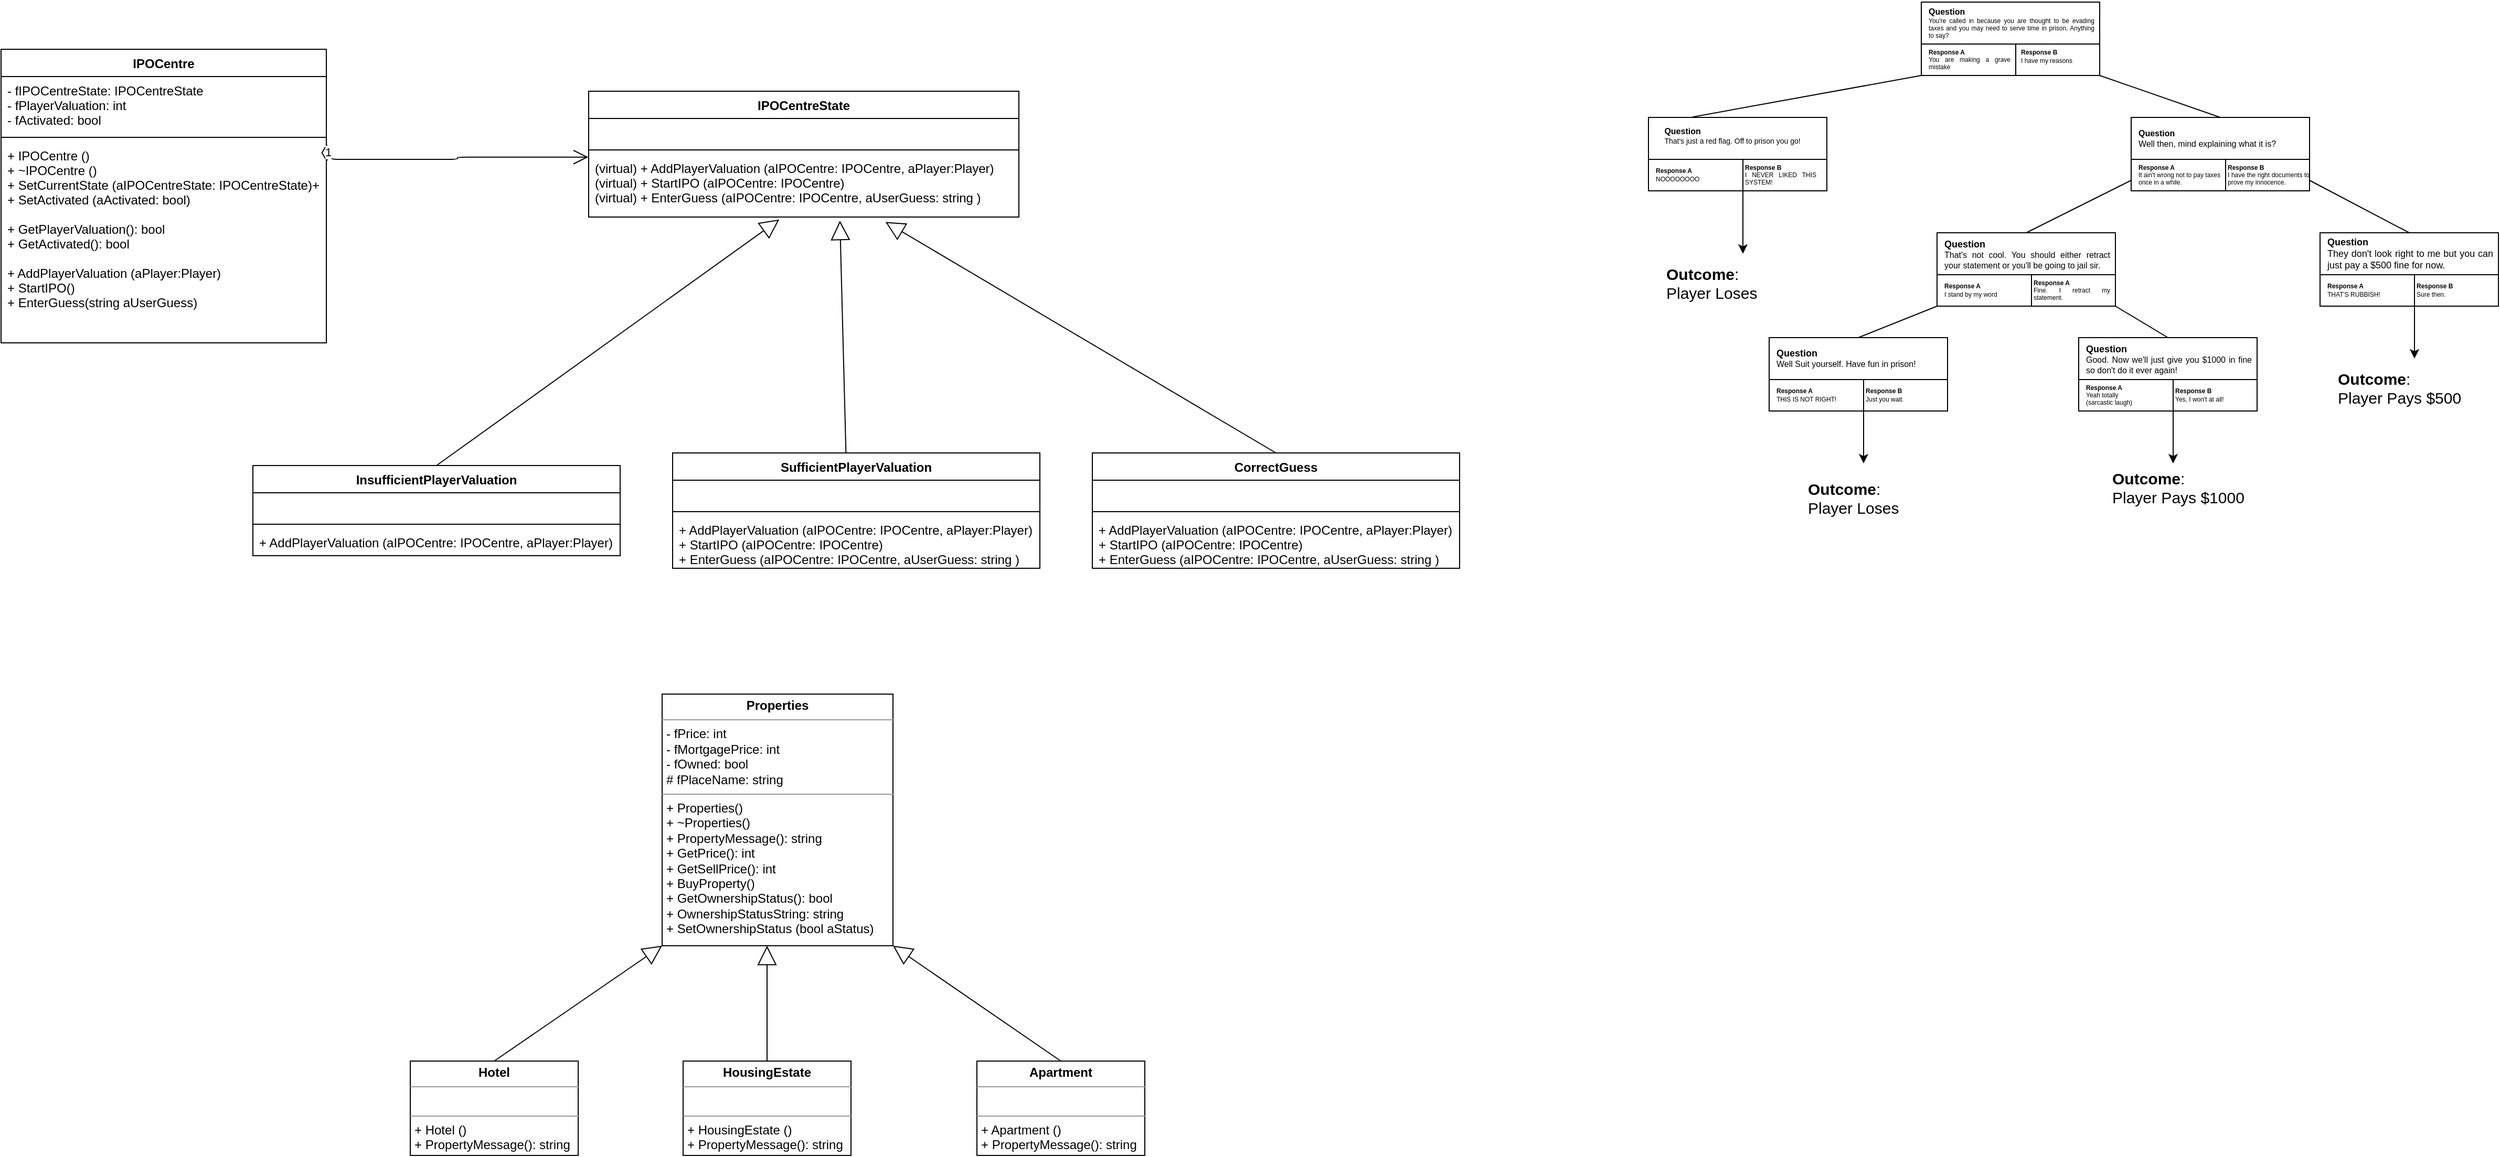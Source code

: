 <mxfile version="13.3.5" type="github">
  <diagram id="8sO8KpJlMacKgNLfJusq" name="Page-1">
    <mxGraphModel dx="3655" dy="1010" grid="1" gridSize="10" guides="1" tooltips="1" connect="1" arrows="1" fold="1" page="1" pageScale="1" pageWidth="850" pageHeight="1100" math="0" shadow="0">
      <root>
        <mxCell id="0" />
        <mxCell id="1" parent="0" />
        <mxCell id="CQ1ONMJkXJyfWKpcm5dU-62" value="" style="rounded=0;whiteSpace=wrap;html=1;" parent="1" vertex="1">
          <mxGeometry x="-20" y="150" width="170" height="70" as="geometry" />
        </mxCell>
        <mxCell id="CQ1ONMJkXJyfWKpcm5dU-50" value="" style="rounded=0;whiteSpace=wrap;html=1;" parent="1" vertex="1">
          <mxGeometry x="390" y="360" width="170" height="70" as="geometry" />
        </mxCell>
        <mxCell id="CQ1ONMJkXJyfWKpcm5dU-49" value="" style="rounded=0;whiteSpace=wrap;html=1;" parent="1" vertex="1">
          <mxGeometry x="95" y="360" width="170" height="70" as="geometry" />
        </mxCell>
        <mxCell id="CQ1ONMJkXJyfWKpcm5dU-48" value="" style="rounded=0;whiteSpace=wrap;html=1;" parent="1" vertex="1">
          <mxGeometry x="620" y="260" width="170" height="70" as="geometry" />
        </mxCell>
        <mxCell id="CQ1ONMJkXJyfWKpcm5dU-47" value="" style="rounded=0;whiteSpace=wrap;html=1;" parent="1" vertex="1">
          <mxGeometry x="255" y="260" width="170" height="70" as="geometry" />
        </mxCell>
        <mxCell id="CQ1ONMJkXJyfWKpcm5dU-46" value="" style="rounded=0;whiteSpace=wrap;html=1;" parent="1" vertex="1">
          <mxGeometry x="440" y="150" width="170" height="70" as="geometry" />
        </mxCell>
        <mxCell id="CQ1ONMJkXJyfWKpcm5dU-1" value="" style="rounded=0;whiteSpace=wrap;html=1;" parent="1" vertex="1">
          <mxGeometry x="240" y="40" width="170" height="70" as="geometry" />
        </mxCell>
        <mxCell id="CQ1ONMJkXJyfWKpcm5dU-6" value="" style="endArrow=none;html=1;entryX=0;entryY=1;entryDx=0;entryDy=0;exitX=0.213;exitY=-0.007;exitDx=0;exitDy=0;exitPerimeter=0;" parent="1" target="CQ1ONMJkXJyfWKpcm5dU-1" edge="1">
          <mxGeometry width="50" height="50" relative="1" as="geometry">
            <mxPoint x="21.95" y="149.58" as="sourcePoint" />
            <mxPoint x="190" y="100" as="targetPoint" />
          </mxGeometry>
        </mxCell>
        <mxCell id="CQ1ONMJkXJyfWKpcm5dU-7" value="" style="endArrow=none;html=1;exitX=1;exitY=1;exitDx=0;exitDy=0;entryX=0.5;entryY=0;entryDx=0;entryDy=0;" parent="1" source="CQ1ONMJkXJyfWKpcm5dU-1" edge="1">
          <mxGeometry width="50" height="50" relative="1" as="geometry">
            <mxPoint x="540" y="140" as="sourcePoint" />
            <mxPoint x="525.0" y="150" as="targetPoint" />
          </mxGeometry>
        </mxCell>
        <mxCell id="CQ1ONMJkXJyfWKpcm5dU-8" value="" style="endArrow=none;html=1;entryX=0;entryY=1;entryDx=0;entryDy=0;exitX=0.5;exitY=0;exitDx=0;exitDy=0;" parent="1" edge="1">
          <mxGeometry width="50" height="50" relative="1" as="geometry">
            <mxPoint x="340" y="260" as="sourcePoint" />
            <mxPoint x="440.0" y="210" as="targetPoint" />
          </mxGeometry>
        </mxCell>
        <mxCell id="CQ1ONMJkXJyfWKpcm5dU-9" value="" style="endArrow=none;html=1;entryX=1;entryY=1;entryDx=0;entryDy=0;exitX=0.5;exitY=0;exitDx=0;exitDy=0;" parent="1" edge="1">
          <mxGeometry width="50" height="50" relative="1" as="geometry">
            <mxPoint x="705" y="260" as="sourcePoint" />
            <mxPoint x="610.0" y="210" as="targetPoint" />
          </mxGeometry>
        </mxCell>
        <mxCell id="CQ1ONMJkXJyfWKpcm5dU-10" value="" style="rounded=0;whiteSpace=wrap;html=1;" parent="1" vertex="1">
          <mxGeometry x="240" y="80" width="90" height="30" as="geometry" />
        </mxCell>
        <mxCell id="CQ1ONMJkXJyfWKpcm5dU-11" value="" style="rounded=0;whiteSpace=wrap;html=1;" parent="1" vertex="1">
          <mxGeometry x="330" y="80" width="80" height="30" as="geometry" />
        </mxCell>
        <mxCell id="CQ1ONMJkXJyfWKpcm5dU-12" value="" style="rounded=0;whiteSpace=wrap;html=1;" parent="1" vertex="1">
          <mxGeometry x="-20" y="190" width="90" height="30" as="geometry" />
        </mxCell>
        <mxCell id="CQ1ONMJkXJyfWKpcm5dU-13" value="" style="rounded=0;whiteSpace=wrap;html=1;" parent="1" vertex="1">
          <mxGeometry x="70" y="190" width="80" height="30" as="geometry" />
        </mxCell>
        <mxCell id="CQ1ONMJkXJyfWKpcm5dU-14" value="" style="rounded=0;whiteSpace=wrap;html=1;" parent="1" vertex="1">
          <mxGeometry x="440" y="190" width="90" height="30" as="geometry" />
        </mxCell>
        <mxCell id="CQ1ONMJkXJyfWKpcm5dU-15" value="" style="rounded=0;whiteSpace=wrap;html=1;" parent="1" vertex="1">
          <mxGeometry x="530" y="190" width="80" height="30" as="geometry" />
        </mxCell>
        <mxCell id="CQ1ONMJkXJyfWKpcm5dU-16" value="" style="rounded=0;whiteSpace=wrap;html=1;" parent="1" vertex="1">
          <mxGeometry x="255" y="300" width="90" height="30" as="geometry" />
        </mxCell>
        <mxCell id="CQ1ONMJkXJyfWKpcm5dU-17" value="" style="rounded=0;whiteSpace=wrap;html=1;" parent="1" vertex="1">
          <mxGeometry x="345" y="300" width="80" height="30" as="geometry" />
        </mxCell>
        <mxCell id="CQ1ONMJkXJyfWKpcm5dU-18" value="" style="rounded=0;whiteSpace=wrap;html=1;" parent="1" vertex="1">
          <mxGeometry x="620" y="300" width="90" height="30" as="geometry" />
        </mxCell>
        <mxCell id="CQ1ONMJkXJyfWKpcm5dU-19" value="" style="rounded=0;whiteSpace=wrap;html=1;" parent="1" vertex="1">
          <mxGeometry x="710" y="300" width="80" height="30" as="geometry" />
        </mxCell>
        <mxCell id="CQ1ONMJkXJyfWKpcm5dU-20" value="&lt;p style=&quot;line-height: 30% ; font-size: 6px&quot; align=&quot;justify&quot;&gt;&lt;/p&gt;&lt;div style=&quot;font-size: 6px&quot; align=&quot;justify&quot;&gt;&lt;b&gt;&lt;font style=&quot;font-size: 8px&quot;&gt;Question&lt;/font&gt;&lt;/b&gt;&lt;/div&gt;&lt;div style=&quot;font-size: 6px&quot; align=&quot;justify&quot;&gt;&lt;font style=&quot;font-size: 6px&quot;&gt;You&#39;re called in because you are thought to be evading taxes and you may need to serve time in prison. Anything to say?&lt;/font&gt;&lt;/div&gt;&lt;p style=&quot;font-size: 6px&quot; align=&quot;justify&quot;&gt;&lt;/p&gt;" style="text;html=1;strokeColor=none;fillColor=none;align=left;verticalAlign=middle;whiteSpace=wrap;rounded=0;" parent="1" vertex="1">
          <mxGeometry x="245" y="40" width="160" height="40" as="geometry" />
        </mxCell>
        <mxCell id="CQ1ONMJkXJyfWKpcm5dU-21" value="&lt;div style=&quot;font-size: 6px&quot; align=&quot;justify&quot;&gt;&lt;b&gt;&lt;font style=&quot;font-size: 8px&quot;&gt;Question&lt;/font&gt;&lt;/b&gt;&lt;/div&gt;&lt;div style=&quot;font-size: 6px&quot; align=&quot;justify&quot;&gt;&lt;font style=&quot;font-size: 7px&quot;&gt;That&#39;s just a red flag. Off to prison you go!&lt;/font&gt;&lt;/div&gt;&lt;p style=&quot;font-size: 6px&quot; align=&quot;justify&quot;&gt;&lt;br&gt;&lt;/p&gt;" style="text;html=1;strokeColor=none;fillColor=none;align=center;verticalAlign=middle;whiteSpace=wrap;rounded=0;" parent="1" vertex="1">
          <mxGeometry x="-10" y="167" width="140" height="20" as="geometry" />
        </mxCell>
        <mxCell id="CQ1ONMJkXJyfWKpcm5dU-23" value="&lt;p style=&quot;line-height: 30% ; font-size: 6px&quot; align=&quot;justify&quot;&gt;&lt;/p&gt;&lt;div style=&quot;font-size: 6px&quot; align=&quot;justify&quot;&gt;&lt;b&gt;&lt;font style=&quot;font-size: 8px&quot;&gt;Question&lt;/font&gt;&lt;/b&gt;&lt;/div&gt;&lt;div style=&quot;font-size: 6px&quot; align=&quot;justify&quot;&gt;&lt;font style=&quot;font-size: 8px&quot;&gt;Well then, mind explaining what it is?&lt;/font&gt;&lt;/div&gt;&lt;p style=&quot;font-size: 6px&quot; align=&quot;justify&quot;&gt;&lt;/p&gt;" style="text;html=1;strokeColor=none;fillColor=none;align=left;verticalAlign=middle;whiteSpace=wrap;rounded=0;" parent="1" vertex="1">
          <mxGeometry x="445" y="150" width="160" height="40" as="geometry" />
        </mxCell>
        <mxCell id="CQ1ONMJkXJyfWKpcm5dU-24" value="&lt;p style=&quot;line-height: 30% ; font-size: 6px&quot; align=&quot;justify&quot;&gt;&lt;/p&gt;&lt;div style=&quot;font-size: 6px&quot; align=&quot;justify&quot;&gt;&lt;font size=&quot;1&quot;&gt;&lt;b&gt;&lt;font style=&quot;font-size: 9px&quot;&gt;Question&lt;/font&gt;&lt;/b&gt;&lt;/font&gt;&lt;/div&gt;&lt;div style=&quot;font-size: 6px&quot; align=&quot;justify&quot;&gt;&lt;font style=&quot;font-size: 8px&quot;&gt;That&#39;s not cool. You should either retract your statement or you&#39;ll be going to jail sir.&lt;/font&gt;&lt;/div&gt;&lt;p style=&quot;font-size: 6px&quot; align=&quot;justify&quot;&gt;&lt;/p&gt;" style="text;html=1;strokeColor=none;fillColor=none;align=left;verticalAlign=middle;whiteSpace=wrap;rounded=0;" parent="1" vertex="1">
          <mxGeometry x="260" y="260" width="160" height="40" as="geometry" />
        </mxCell>
        <mxCell id="CQ1ONMJkXJyfWKpcm5dU-25" value="&lt;p style=&quot;line-height: 30% ; font-size: 6px&quot; align=&quot;justify&quot;&gt;&lt;/p&gt;&lt;div style=&quot;font-size: 9px&quot; align=&quot;justify&quot;&gt;&lt;font style=&quot;font-size: 9px&quot;&gt;&lt;b&gt;&lt;font style=&quot;font-size: 9px&quot;&gt;Question&lt;/font&gt;&lt;/b&gt;&lt;/font&gt;&lt;/div&gt;&lt;div style=&quot;font-size: 9px&quot; align=&quot;justify&quot;&gt;&lt;font style=&quot;font-size: 9px&quot;&gt;They don&#39;t look right to me but you can just pay a $500 fine for now.&lt;/font&gt;&lt;/div&gt;&lt;p style=&quot;font-size: 6px&quot; align=&quot;justify&quot;&gt;&lt;/p&gt;" style="text;html=1;strokeColor=none;fillColor=none;align=left;verticalAlign=middle;whiteSpace=wrap;rounded=0;" parent="1" vertex="1">
          <mxGeometry x="625" y="260" width="160" height="40" as="geometry" />
        </mxCell>
        <mxCell id="CQ1ONMJkXJyfWKpcm5dU-35" value="" style="rounded=0;whiteSpace=wrap;html=1;" parent="1" vertex="1">
          <mxGeometry x="95" y="400" width="90" height="30" as="geometry" />
        </mxCell>
        <mxCell id="CQ1ONMJkXJyfWKpcm5dU-36" value="" style="rounded=0;whiteSpace=wrap;html=1;" parent="1" vertex="1">
          <mxGeometry x="185" y="400" width="80" height="30" as="geometry" />
        </mxCell>
        <mxCell id="CQ1ONMJkXJyfWKpcm5dU-38" value="" style="rounded=0;whiteSpace=wrap;html=1;" parent="1" vertex="1">
          <mxGeometry x="390" y="400" width="90" height="30" as="geometry" />
        </mxCell>
        <mxCell id="CQ1ONMJkXJyfWKpcm5dU-39" value="" style="rounded=0;whiteSpace=wrap;html=1;" parent="1" vertex="1">
          <mxGeometry x="480" y="400" width="80" height="30" as="geometry" />
        </mxCell>
        <mxCell id="CQ1ONMJkXJyfWKpcm5dU-40" value="" style="endArrow=none;html=1;entryX=0;entryY=1;entryDx=0;entryDy=0;exitX=0.5;exitY=0;exitDx=0;exitDy=0;" parent="1" target="CQ1ONMJkXJyfWKpcm5dU-16" edge="1">
          <mxGeometry width="50" height="50" relative="1" as="geometry">
            <mxPoint x="180" y="360" as="sourcePoint" />
            <mxPoint x="180" y="300" as="targetPoint" />
          </mxGeometry>
        </mxCell>
        <mxCell id="CQ1ONMJkXJyfWKpcm5dU-41" value="" style="endArrow=none;html=1;exitX=0.5;exitY=0;exitDx=0;exitDy=0;entryX=1;entryY=1;entryDx=0;entryDy=0;" parent="1" target="CQ1ONMJkXJyfWKpcm5dU-17" edge="1">
          <mxGeometry width="50" height="50" relative="1" as="geometry">
            <mxPoint x="475.0" y="360" as="sourcePoint" />
            <mxPoint x="424" y="323" as="targetPoint" />
          </mxGeometry>
        </mxCell>
        <mxCell id="CQ1ONMJkXJyfWKpcm5dU-42" value="&lt;p style=&quot;line-height: 30% ; font-size: 6px&quot; align=&quot;justify&quot;&gt;&lt;/p&gt;&lt;div style=&quot;font-size: 9px&quot; align=&quot;justify&quot;&gt;&lt;font style=&quot;font-size: 9px&quot;&gt;&lt;b&gt;&lt;font style=&quot;font-size: 9px&quot;&gt;Question&lt;/font&gt;&lt;/b&gt;&lt;/font&gt;&lt;/div&gt;&lt;div style=&quot;font-size: 6px&quot; align=&quot;justify&quot;&gt;&lt;font style=&quot;font-size: 8px&quot;&gt;Well Suit yourself. Have fun in prison!&lt;/font&gt;&lt;/div&gt;&lt;p style=&quot;font-size: 6px&quot; align=&quot;justify&quot;&gt;&lt;/p&gt;" style="text;html=1;strokeColor=none;fillColor=none;align=left;verticalAlign=middle;whiteSpace=wrap;rounded=0;" parent="1" vertex="1">
          <mxGeometry x="100" y="360" width="160" height="40" as="geometry" />
        </mxCell>
        <mxCell id="CQ1ONMJkXJyfWKpcm5dU-43" value="&lt;p style=&quot;line-height: 30% ; font-size: 6px&quot; align=&quot;justify&quot;&gt;&lt;/p&gt;&lt;div style=&quot;font-size: 6px&quot; align=&quot;justify&quot;&gt;&lt;font size=&quot;1&quot;&gt;&lt;b&gt;&lt;font style=&quot;font-size: 9px&quot;&gt;Question&lt;/font&gt;&lt;/b&gt;&lt;/font&gt;&lt;/div&gt;&lt;div style=&quot;font-size: 6px&quot; align=&quot;justify&quot;&gt;&lt;font style=&quot;font-size: 8px&quot;&gt;Good. Now we&#39;ll just give you $1000 in fine so don&#39;t do it ever again!&lt;/font&gt;&lt;/div&gt;&lt;p style=&quot;font-size: 6px&quot; align=&quot;justify&quot;&gt;&lt;/p&gt;" style="text;html=1;strokeColor=none;fillColor=none;align=left;verticalAlign=middle;whiteSpace=wrap;rounded=0;" parent="1" vertex="1">
          <mxGeometry x="395" y="360" width="160" height="40" as="geometry" />
        </mxCell>
        <mxCell id="CQ1ONMJkXJyfWKpcm5dU-44" value="&lt;div style=&quot;font-size: 6px&quot; align=&quot;justify&quot;&gt;&lt;b&gt;&lt;font style=&quot;font-size: 6px&quot;&gt;Response A&lt;/font&gt;&lt;/b&gt;&lt;/div&gt;&lt;div style=&quot;font-size: 6px&quot; align=&quot;justify&quot;&gt;&lt;font style=&quot;font-size: 6px&quot;&gt;You are making a grave mistake&lt;/font&gt;&lt;/div&gt;" style="text;html=1;strokeColor=none;fillColor=none;align=left;verticalAlign=middle;whiteSpace=wrap;rounded=0;" parent="1" vertex="1">
          <mxGeometry x="245" y="85" width="80" height="20" as="geometry" />
        </mxCell>
        <mxCell id="CQ1ONMJkXJyfWKpcm5dU-51" value="&lt;div style=&quot;font-size: 6px&quot; align=&quot;justify&quot;&gt;&lt;b&gt;&lt;font style=&quot;font-size: 6px&quot;&gt;Response B&lt;br&gt;&lt;/font&gt;&lt;/b&gt;&lt;/div&gt;&lt;div style=&quot;font-size: 6px&quot; align=&quot;justify&quot;&gt;&lt;font style=&quot;font-size: 6px&quot;&gt;I have my reasons&lt;/font&gt;&lt;/div&gt;" style="text;html=1;strokeColor=none;fillColor=none;align=left;verticalAlign=middle;whiteSpace=wrap;rounded=0;" parent="1" vertex="1">
          <mxGeometry x="333" y="82" width="80" height="20" as="geometry" />
        </mxCell>
        <mxCell id="CQ1ONMJkXJyfWKpcm5dU-52" value="&lt;div style=&quot;font-size: 6px&quot; align=&quot;justify&quot;&gt;&lt;b&gt;&lt;font style=&quot;font-size: 6px&quot;&gt;Response A&lt;/font&gt;&lt;/b&gt;&lt;/div&gt;&lt;div style=&quot;font-size: 6px&quot; align=&quot;justify&quot;&gt;&lt;font style=&quot;font-size: 6px&quot;&gt;It ain&#39;t wrong not to pay taxes once in a while.&lt;/font&gt;&lt;/div&gt;" style="text;html=1;strokeColor=none;fillColor=none;align=left;verticalAlign=middle;whiteSpace=wrap;rounded=0;" parent="1" vertex="1">
          <mxGeometry x="445" y="195" width="80" height="20" as="geometry" />
        </mxCell>
        <mxCell id="CQ1ONMJkXJyfWKpcm5dU-53" value="&lt;div style=&quot;font-size: 6px&quot; align=&quot;justify&quot;&gt;&lt;b&gt;&lt;font style=&quot;font-size: 6px&quot;&gt;Response B&lt;br&gt;&lt;/font&gt;&lt;/b&gt;&lt;/div&gt;&lt;div style=&quot;font-size: 6px&quot; align=&quot;justify&quot;&gt;&lt;font style=&quot;font-size: 6px&quot;&gt;I have the right documents to prove my innocence.&lt;/font&gt;&lt;/div&gt;" style="text;html=1;strokeColor=none;fillColor=none;align=left;verticalAlign=middle;whiteSpace=wrap;rounded=0;" parent="1" vertex="1">
          <mxGeometry x="530" y="195" width="80" height="20" as="geometry" />
        </mxCell>
        <mxCell id="CQ1ONMJkXJyfWKpcm5dU-54" value="&lt;div style=&quot;font-size: 6px&quot; align=&quot;justify&quot;&gt;&lt;b&gt;&lt;font style=&quot;font-size: 6px&quot;&gt;Response A&lt;/font&gt;&lt;/b&gt;&lt;/div&gt;&lt;div style=&quot;font-size: 6px&quot; align=&quot;justify&quot;&gt;&lt;font style=&quot;font-size: 6px&quot;&gt;I stand by my word&lt;/font&gt;&lt;/div&gt;" style="text;html=1;strokeColor=none;fillColor=none;align=left;verticalAlign=middle;whiteSpace=wrap;rounded=0;" parent="1" vertex="1">
          <mxGeometry x="260" y="305" width="80" height="20" as="geometry" />
        </mxCell>
        <mxCell id="CQ1ONMJkXJyfWKpcm5dU-55" value="&lt;div style=&quot;font-size: 6px&quot; align=&quot;justify&quot;&gt;&lt;b&gt;&lt;font style=&quot;font-size: 6px&quot;&gt;Response A&lt;/font&gt;&lt;/b&gt;&lt;/div&gt;&lt;div style=&quot;font-size: 6px&quot; align=&quot;justify&quot;&gt;&lt;font style=&quot;font-size: 6px&quot;&gt;Fine. I retract my statement.&lt;/font&gt;&lt;/div&gt;" style="text;html=1;strokeColor=none;fillColor=none;align=left;verticalAlign=middle;whiteSpace=wrap;rounded=0;" parent="1" vertex="1">
          <mxGeometry x="345" y="305" width="75" height="20" as="geometry" />
        </mxCell>
        <mxCell id="CQ1ONMJkXJyfWKpcm5dU-56" value="&lt;div style=&quot;font-size: 6px&quot; align=&quot;justify&quot;&gt;&lt;b&gt;&lt;font style=&quot;font-size: 6px&quot;&gt;Response A&lt;/font&gt;&lt;/b&gt;&lt;/div&gt;&lt;div style=&quot;font-size: 6px&quot; align=&quot;justify&quot;&gt;&lt;font style=&quot;font-size: 6px&quot;&gt;THAT&#39;S RUBBISH!&lt;/font&gt;&lt;/div&gt;" style="text;html=1;strokeColor=none;fillColor=none;align=left;verticalAlign=middle;whiteSpace=wrap;rounded=0;" parent="1" vertex="1">
          <mxGeometry x="625" y="305" width="80" height="20" as="geometry" />
        </mxCell>
        <mxCell id="CQ1ONMJkXJyfWKpcm5dU-57" value="&lt;div style=&quot;font-size: 6px&quot; align=&quot;justify&quot;&gt;&lt;b&gt;&lt;font style=&quot;font-size: 6px&quot;&gt;Response B&lt;br&gt;&lt;/font&gt;&lt;/b&gt;&lt;/div&gt;&lt;div style=&quot;font-size: 6px&quot; align=&quot;justify&quot;&gt;Sure then.&lt;/div&gt;" style="text;html=1;strokeColor=none;fillColor=none;align=left;verticalAlign=middle;whiteSpace=wrap;rounded=0;" parent="1" vertex="1">
          <mxGeometry x="710" y="305" width="80" height="20" as="geometry" />
        </mxCell>
        <mxCell id="CQ1ONMJkXJyfWKpcm5dU-58" value="&lt;div style=&quot;font-size: 6px&quot; align=&quot;justify&quot;&gt;&lt;b&gt;&lt;font style=&quot;font-size: 6px&quot;&gt;Response A&lt;/font&gt;&lt;/b&gt;&lt;/div&gt;&lt;div style=&quot;font-size: 6px&quot; align=&quot;justify&quot;&gt;&lt;font style=&quot;font-size: 6px&quot;&gt;THIS IS NOT RIGHT!&lt;/font&gt;&lt;/div&gt;" style="text;html=1;strokeColor=none;fillColor=none;align=left;verticalAlign=middle;whiteSpace=wrap;rounded=0;" parent="1" vertex="1">
          <mxGeometry x="100" y="405" width="80" height="20" as="geometry" />
        </mxCell>
        <mxCell id="CQ1ONMJkXJyfWKpcm5dU-59" value="&lt;div style=&quot;font-size: 6px&quot; align=&quot;justify&quot;&gt;&lt;b&gt;&lt;font style=&quot;font-size: 6px&quot;&gt;Response B&lt;br&gt;&lt;/font&gt;&lt;/b&gt;&lt;/div&gt;&lt;div style=&quot;font-size: 6px&quot; align=&quot;justify&quot;&gt;&lt;font style=&quot;font-size: 5px&quot;&gt;&lt;font style=&quot;font-size: 6px&quot;&gt;Just you wait&lt;/font&gt;.&lt;/font&gt;&lt;/div&gt;" style="text;html=1;strokeColor=none;fillColor=none;align=left;verticalAlign=middle;whiteSpace=wrap;rounded=0;" parent="1" vertex="1">
          <mxGeometry x="185" y="405" width="80" height="20" as="geometry" />
        </mxCell>
        <mxCell id="CQ1ONMJkXJyfWKpcm5dU-60" value="&lt;div style=&quot;font-size: 6px&quot; align=&quot;justify&quot;&gt;&lt;b&gt;&lt;font style=&quot;font-size: 6px&quot;&gt;Response A&lt;/font&gt;&lt;/b&gt;&lt;/div&gt;&lt;div style=&quot;font-size: 6px&quot; align=&quot;justify&quot;&gt;&lt;font style=&quot;font-size: 6px&quot;&gt;Yeah totally &lt;br&gt;&lt;/font&gt;&lt;/div&gt;&lt;div style=&quot;font-size: 6px&quot; align=&quot;justify&quot;&gt;&lt;font style=&quot;font-size: 6px&quot;&gt;(sarcastic laugh)&lt;/font&gt;&lt;/div&gt;" style="text;html=1;strokeColor=none;fillColor=none;align=left;verticalAlign=middle;whiteSpace=wrap;rounded=0;" parent="1" vertex="1">
          <mxGeometry x="395" y="405" width="80" height="20" as="geometry" />
        </mxCell>
        <mxCell id="CQ1ONMJkXJyfWKpcm5dU-61" value="&lt;div style=&quot;font-size: 6px&quot; align=&quot;justify&quot;&gt;&lt;b&gt;&lt;font style=&quot;font-size: 6px&quot;&gt;Response B&lt;br&gt;&lt;/font&gt;&lt;/b&gt;&lt;/div&gt;&lt;div style=&quot;font-size: 6px&quot; align=&quot;justify&quot;&gt;&lt;font style=&quot;font-size: 6px&quot;&gt;Yes, I won&#39;t at all!&lt;/font&gt;&lt;/div&gt;" style="text;html=1;strokeColor=none;fillColor=none;align=left;verticalAlign=middle;whiteSpace=wrap;rounded=0;" parent="1" vertex="1">
          <mxGeometry x="480" y="405" width="80" height="20" as="geometry" />
        </mxCell>
        <mxCell id="CQ1ONMJkXJyfWKpcm5dU-63" value="&lt;div style=&quot;font-size: 6px&quot; align=&quot;justify&quot;&gt;&lt;b&gt;&lt;font style=&quot;font-size: 6px&quot;&gt;Response A&lt;/font&gt;&lt;/b&gt;&lt;/div&gt;&lt;div style=&quot;font-size: 6px&quot; align=&quot;justify&quot;&gt;&lt;font style=&quot;font-size: 6px&quot;&gt;NOOOOOOOO&lt;/font&gt;&lt;/div&gt;" style="text;html=1;strokeColor=none;fillColor=none;align=left;verticalAlign=middle;whiteSpace=wrap;rounded=0;" parent="1" vertex="1">
          <mxGeometry x="-15" y="195" width="80" height="20" as="geometry" />
        </mxCell>
        <mxCell id="CQ1ONMJkXJyfWKpcm5dU-64" value="&lt;div style=&quot;font-size: 6px&quot; align=&quot;justify&quot;&gt;&lt;b&gt;&lt;font style=&quot;font-size: 6px&quot;&gt;Response B&lt;br&gt;&lt;/font&gt;&lt;/b&gt;&lt;/div&gt;&lt;div style=&quot;font-size: 6px&quot; align=&quot;justify&quot;&gt;I NEVER LIKED THIS SYSTEM!&lt;/div&gt;" style="text;html=1;strokeColor=none;fillColor=none;align=left;verticalAlign=middle;whiteSpace=wrap;rounded=0;" parent="1" vertex="1">
          <mxGeometry x="70" y="195" width="70" height="20" as="geometry" />
        </mxCell>
        <mxCell id="CQ1ONMJkXJyfWKpcm5dU-65" value="" style="endArrow=classic;html=1;exitX=1;exitY=1;exitDx=0;exitDy=0;" parent="1" source="CQ1ONMJkXJyfWKpcm5dU-35" edge="1">
          <mxGeometry width="50" height="50" relative="1" as="geometry">
            <mxPoint x="160" y="500" as="sourcePoint" />
            <mxPoint x="185" y="480" as="targetPoint" />
          </mxGeometry>
        </mxCell>
        <mxCell id="CQ1ONMJkXJyfWKpcm5dU-66" value="" style="endArrow=classic;html=1;exitX=0;exitY=1;exitDx=0;exitDy=0;" parent="1" source="CQ1ONMJkXJyfWKpcm5dU-13" edge="1">
          <mxGeometry width="50" height="50" relative="1" as="geometry">
            <mxPoint x="20" y="350" as="sourcePoint" />
            <mxPoint x="70" y="280" as="targetPoint" />
          </mxGeometry>
        </mxCell>
        <mxCell id="CQ1ONMJkXJyfWKpcm5dU-67" value="" style="endArrow=classic;html=1;exitX=0;exitY=1;exitDx=0;exitDy=0;" parent="1" source="CQ1ONMJkXJyfWKpcm5dU-61" edge="1">
          <mxGeometry width="50" height="50" relative="1" as="geometry">
            <mxPoint x="400" y="490" as="sourcePoint" />
            <mxPoint x="480" y="480" as="targetPoint" />
          </mxGeometry>
        </mxCell>
        <mxCell id="CQ1ONMJkXJyfWKpcm5dU-68" value="" style="endArrow=classic;html=1;exitX=0;exitY=1;exitDx=0;exitDy=0;" parent="1" source="CQ1ONMJkXJyfWKpcm5dU-19" edge="1">
          <mxGeometry width="50" height="50" relative="1" as="geometry">
            <mxPoint x="690" y="420" as="sourcePoint" />
            <mxPoint x="710" y="380" as="targetPoint" />
          </mxGeometry>
        </mxCell>
        <mxCell id="CQ1ONMJkXJyfWKpcm5dU-69" value="&lt;div style=&quot;font-size: 15px&quot; align=&quot;left&quot;&gt;&lt;font style=&quot;font-size: 15px&quot;&gt;&lt;b&gt;Outcome&lt;/b&gt;: &lt;br&gt;&lt;/font&gt;&lt;/div&gt;&lt;div style=&quot;font-size: 15px&quot; align=&quot;left&quot;&gt;&lt;font style=&quot;font-size: 15px&quot;&gt;Player Pays $500&lt;/font&gt;&lt;/div&gt;" style="text;html=1;strokeColor=none;fillColor=none;align=left;verticalAlign=middle;whiteSpace=wrap;rounded=0;" parent="1" vertex="1">
          <mxGeometry x="635" y="385" width="155" height="45" as="geometry" />
        </mxCell>
        <mxCell id="CQ1ONMJkXJyfWKpcm5dU-70" value="&lt;div style=&quot;font-size: 15px&quot; align=&quot;left&quot;&gt;&lt;font style=&quot;font-size: 15px&quot;&gt;&lt;b&gt;Outcome&lt;/b&gt;: &lt;br&gt;&lt;/font&gt;&lt;/div&gt;&lt;div style=&quot;font-size: 15px&quot; align=&quot;left&quot;&gt;&lt;font style=&quot;font-size: 15px&quot;&gt;Player Pays $1000&lt;/font&gt;&lt;/div&gt;" style="text;html=1;strokeColor=none;fillColor=none;align=left;verticalAlign=middle;whiteSpace=wrap;rounded=0;" parent="1" vertex="1">
          <mxGeometry x="420" y="480" width="155" height="45" as="geometry" />
        </mxCell>
        <mxCell id="CQ1ONMJkXJyfWKpcm5dU-71" value="&lt;div style=&quot;font-size: 15px&quot; align=&quot;left&quot;&gt;&lt;font style=&quot;font-size: 15px&quot;&gt;&lt;b&gt;Outcome&lt;/b&gt;: &lt;br&gt;&lt;/font&gt;&lt;/div&gt;&lt;div style=&quot;font-size: 15px&quot; align=&quot;left&quot;&gt;&lt;font style=&quot;font-size: 15px&quot;&gt;Player Loses&lt;br&gt;&lt;/font&gt;&lt;/div&gt;" style="text;html=1;strokeColor=none;fillColor=none;align=left;verticalAlign=middle;whiteSpace=wrap;rounded=0;" parent="1" vertex="1">
          <mxGeometry x="130" y="490" width="155" height="45" as="geometry" />
        </mxCell>
        <mxCell id="CQ1ONMJkXJyfWKpcm5dU-72" value="&lt;div style=&quot;font-size: 15px&quot; align=&quot;left&quot;&gt;&lt;font style=&quot;font-size: 15px&quot;&gt;&lt;b&gt;Outcome&lt;/b&gt;: &lt;br&gt;&lt;/font&gt;&lt;/div&gt;&lt;div style=&quot;font-size: 15px&quot; align=&quot;left&quot;&gt;&lt;font style=&quot;font-size: 15px&quot;&gt;Player Loses &lt;br&gt;&lt;/font&gt;&lt;/div&gt;" style="text;html=1;strokeColor=none;fillColor=none;align=left;verticalAlign=middle;whiteSpace=wrap;rounded=0;" parent="1" vertex="1">
          <mxGeometry x="-5" y="285" width="155" height="45" as="geometry" />
        </mxCell>
        <mxCell id="CQ1ONMJkXJyfWKpcm5dU-73" value="IPOCentre" style="swimlane;fontStyle=1;align=center;verticalAlign=top;childLayout=stackLayout;horizontal=1;startSize=26;horizontalStack=0;resizeParent=1;resizeParentMax=0;resizeLast=0;collapsible=1;marginBottom=0;" parent="1" vertex="1">
          <mxGeometry x="-1590" y="85" width="310" height="280" as="geometry" />
        </mxCell>
        <mxCell id="CQ1ONMJkXJyfWKpcm5dU-74" value="- fIPOCentreState: IPOCentreState&#xa;- fPlayerValuation: int&#xa;- fActivated: bool&#xa; " style="text;strokeColor=none;fillColor=none;align=left;verticalAlign=top;spacingLeft=4;spacingRight=4;overflow=hidden;rotatable=0;points=[[0,0.5],[1,0.5]];portConstraint=eastwest;" parent="CQ1ONMJkXJyfWKpcm5dU-73" vertex="1">
          <mxGeometry y="26" width="310" height="54" as="geometry" />
        </mxCell>
        <mxCell id="CQ1ONMJkXJyfWKpcm5dU-75" value="" style="line;strokeWidth=1;fillColor=none;align=left;verticalAlign=middle;spacingTop=-1;spacingLeft=3;spacingRight=3;rotatable=0;labelPosition=right;points=[];portConstraint=eastwest;" parent="CQ1ONMJkXJyfWKpcm5dU-73" vertex="1">
          <mxGeometry y="80" width="310" height="8" as="geometry" />
        </mxCell>
        <mxCell id="CQ1ONMJkXJyfWKpcm5dU-76" value="+ IPOCentre ()&#xa;+ ~IPOCentre ()&#xa;+ SetCurrentState (aIPOCentreState: IPOCentreState)+ SetPlayerValuation (aPlayerValuation: int)&#xa;+ SetActivated (aActivated: bool)&#xa;&#xa;+ GetPlayerValuation(): bool&#xa;+ GetActivated(): bool&#xa;&#xa;+ AddPlayerValuation (aPlayer:Player)&#xa;+ StartIPO()&#xa;+ EnterGuess(string aUserGuess)&#xa;&#xa;&#xa;&#xa;" style="text;strokeColor=none;fillColor=none;align=left;verticalAlign=top;spacingLeft=4;spacingRight=4;overflow=hidden;rotatable=0;points=[[0,0.5],[1,0.5]];portConstraint=eastwest;" parent="CQ1ONMJkXJyfWKpcm5dU-73" vertex="1">
          <mxGeometry y="88" width="310" height="192" as="geometry" />
        </mxCell>
        <mxCell id="CQ1ONMJkXJyfWKpcm5dU-77" value="IPOCentreState" style="swimlane;fontStyle=1;align=center;verticalAlign=top;childLayout=stackLayout;horizontal=1;startSize=26;horizontalStack=0;resizeParent=1;resizeParentMax=0;resizeLast=0;collapsible=1;marginBottom=0;" parent="1" vertex="1">
          <mxGeometry x="-1030" y="125" width="410" height="120" as="geometry" />
        </mxCell>
        <mxCell id="CQ1ONMJkXJyfWKpcm5dU-78" value=" " style="text;strokeColor=none;fillColor=none;align=left;verticalAlign=top;spacingLeft=4;spacingRight=4;overflow=hidden;rotatable=0;points=[[0,0.5],[1,0.5]];portConstraint=eastwest;" parent="CQ1ONMJkXJyfWKpcm5dU-77" vertex="1">
          <mxGeometry y="26" width="410" height="26" as="geometry" />
        </mxCell>
        <mxCell id="CQ1ONMJkXJyfWKpcm5dU-79" value="" style="line;strokeWidth=1;fillColor=none;align=left;verticalAlign=middle;spacingTop=-1;spacingLeft=3;spacingRight=3;rotatable=0;labelPosition=right;points=[];portConstraint=eastwest;" parent="CQ1ONMJkXJyfWKpcm5dU-77" vertex="1">
          <mxGeometry y="52" width="410" height="8" as="geometry" />
        </mxCell>
        <mxCell id="CQ1ONMJkXJyfWKpcm5dU-80" value="(virtual) + AddPlayerValuation (aIPOCentre: IPOCentre, aPlayer:Player)&#xa;(virtual) + StartIPO (aIPOCentre: IPOCentre)&#xa;(virtual) + EnterGuess (aIPOCentre: IPOCentre, aUserGuess: string )&#xa;" style="text;strokeColor=none;fillColor=none;align=left;verticalAlign=top;spacingLeft=4;spacingRight=4;overflow=hidden;rotatable=0;points=[[0,0.5],[1,0.5]];portConstraint=eastwest;" parent="CQ1ONMJkXJyfWKpcm5dU-77" vertex="1">
          <mxGeometry y="60" width="410" height="60" as="geometry" />
        </mxCell>
        <mxCell id="CQ1ONMJkXJyfWKpcm5dU-85" value="InsufficientPlayerValuation" style="swimlane;fontStyle=1;align=center;verticalAlign=top;childLayout=stackLayout;horizontal=1;startSize=26;horizontalStack=0;resizeParent=1;resizeParentMax=0;resizeLast=0;collapsible=1;marginBottom=0;" parent="1" vertex="1">
          <mxGeometry x="-1350" y="482" width="350" height="86" as="geometry" />
        </mxCell>
        <mxCell id="CQ1ONMJkXJyfWKpcm5dU-86" value=" " style="text;strokeColor=none;fillColor=none;align=left;verticalAlign=top;spacingLeft=4;spacingRight=4;overflow=hidden;rotatable=0;points=[[0,0.5],[1,0.5]];portConstraint=eastwest;" parent="CQ1ONMJkXJyfWKpcm5dU-85" vertex="1">
          <mxGeometry y="26" width="350" height="26" as="geometry" />
        </mxCell>
        <mxCell id="CQ1ONMJkXJyfWKpcm5dU-87" value="" style="line;strokeWidth=1;fillColor=none;align=left;verticalAlign=middle;spacingTop=-1;spacingLeft=3;spacingRight=3;rotatable=0;labelPosition=right;points=[];portConstraint=eastwest;" parent="CQ1ONMJkXJyfWKpcm5dU-85" vertex="1">
          <mxGeometry y="52" width="350" height="8" as="geometry" />
        </mxCell>
        <mxCell id="CQ1ONMJkXJyfWKpcm5dU-88" value="+ AddPlayerValuation (aIPOCentre: IPOCentre, aPlayer:Player)" style="text;strokeColor=none;fillColor=none;align=left;verticalAlign=top;spacingLeft=4;spacingRight=4;overflow=hidden;rotatable=0;points=[[0,0.5],[1,0.5]];portConstraint=eastwest;" parent="CQ1ONMJkXJyfWKpcm5dU-85" vertex="1">
          <mxGeometry y="60" width="350" height="26" as="geometry" />
        </mxCell>
        <mxCell id="CQ1ONMJkXJyfWKpcm5dU-89" value="SufficientPlayerValuation" style="swimlane;fontStyle=1;align=center;verticalAlign=top;childLayout=stackLayout;horizontal=1;startSize=26;horizontalStack=0;resizeParent=1;resizeParentMax=0;resizeLast=0;collapsible=1;marginBottom=0;" parent="1" vertex="1">
          <mxGeometry x="-950" y="470" width="350" height="110" as="geometry" />
        </mxCell>
        <mxCell id="CQ1ONMJkXJyfWKpcm5dU-90" value=" " style="text;strokeColor=none;fillColor=none;align=left;verticalAlign=top;spacingLeft=4;spacingRight=4;overflow=hidden;rotatable=0;points=[[0,0.5],[1,0.5]];portConstraint=eastwest;" parent="CQ1ONMJkXJyfWKpcm5dU-89" vertex="1">
          <mxGeometry y="26" width="350" height="26" as="geometry" />
        </mxCell>
        <mxCell id="CQ1ONMJkXJyfWKpcm5dU-91" value="" style="line;strokeWidth=1;fillColor=none;align=left;verticalAlign=middle;spacingTop=-1;spacingLeft=3;spacingRight=3;rotatable=0;labelPosition=right;points=[];portConstraint=eastwest;" parent="CQ1ONMJkXJyfWKpcm5dU-89" vertex="1">
          <mxGeometry y="52" width="350" height="8" as="geometry" />
        </mxCell>
        <mxCell id="CQ1ONMJkXJyfWKpcm5dU-92" value="+ AddPlayerValuation (aIPOCentre: IPOCentre, aPlayer:Player)&#xa;+ StartIPO (aIPOCentre: IPOCentre)&#xa;+ EnterGuess (aIPOCentre: IPOCentre, aUserGuess: string )" style="text;strokeColor=none;fillColor=none;align=left;verticalAlign=top;spacingLeft=4;spacingRight=4;overflow=hidden;rotatable=0;points=[[0,0.5],[1,0.5]];portConstraint=eastwest;" parent="CQ1ONMJkXJyfWKpcm5dU-89" vertex="1">
          <mxGeometry y="60" width="350" height="50" as="geometry" />
        </mxCell>
        <mxCell id="CQ1ONMJkXJyfWKpcm5dU-81" value="CorrectGuess" style="swimlane;fontStyle=1;align=center;verticalAlign=top;childLayout=stackLayout;horizontal=1;startSize=26;horizontalStack=0;resizeParent=1;resizeParentMax=0;resizeLast=0;collapsible=1;marginBottom=0;" parent="1" vertex="1">
          <mxGeometry x="-550" y="470" width="350" height="110" as="geometry" />
        </mxCell>
        <mxCell id="CQ1ONMJkXJyfWKpcm5dU-82" value=" " style="text;strokeColor=none;fillColor=none;align=left;verticalAlign=top;spacingLeft=4;spacingRight=4;overflow=hidden;rotatable=0;points=[[0,0.5],[1,0.5]];portConstraint=eastwest;" parent="CQ1ONMJkXJyfWKpcm5dU-81" vertex="1">
          <mxGeometry y="26" width="350" height="26" as="geometry" />
        </mxCell>
        <mxCell id="CQ1ONMJkXJyfWKpcm5dU-83" value="" style="line;strokeWidth=1;fillColor=none;align=left;verticalAlign=middle;spacingTop=-1;spacingLeft=3;spacingRight=3;rotatable=0;labelPosition=right;points=[];portConstraint=eastwest;" parent="CQ1ONMJkXJyfWKpcm5dU-81" vertex="1">
          <mxGeometry y="52" width="350" height="8" as="geometry" />
        </mxCell>
        <mxCell id="CQ1ONMJkXJyfWKpcm5dU-84" value="+ AddPlayerValuation (aIPOCentre: IPOCentre, aPlayer:Player)&#xa;+ StartIPO (aIPOCentre: IPOCentre)&#xa;+ EnterGuess (aIPOCentre: IPOCentre, aUserGuess: string )" style="text;strokeColor=none;fillColor=none;align=left;verticalAlign=top;spacingLeft=4;spacingRight=4;overflow=hidden;rotatable=0;points=[[0,0.5],[1,0.5]];portConstraint=eastwest;" parent="CQ1ONMJkXJyfWKpcm5dU-81" vertex="1">
          <mxGeometry y="60" width="350" height="50" as="geometry" />
        </mxCell>
        <mxCell id="XjRMsFzQKdJFxxLwyNMk-2" value="1" style="endArrow=open;html=1;endSize=12;startArrow=diamondThin;startSize=14;startFill=0;edgeStyle=orthogonalEdgeStyle;align=left;verticalAlign=bottom;exitX=1.001;exitY=0.1;exitDx=0;exitDy=0;exitPerimeter=0;entryX=-0.001;entryY=0.048;entryDx=0;entryDy=0;entryPerimeter=0;" edge="1" parent="1" source="CQ1ONMJkXJyfWKpcm5dU-76" target="CQ1ONMJkXJyfWKpcm5dU-80">
          <mxGeometry x="-1" y="3" relative="1" as="geometry">
            <mxPoint x="-1250" y="190" as="sourcePoint" />
            <mxPoint x="-1090" y="190" as="targetPoint" />
            <Array as="points">
              <mxPoint x="-1155" y="190" />
              <mxPoint x="-1155" y="188" />
            </Array>
          </mxGeometry>
        </mxCell>
        <mxCell id="XjRMsFzQKdJFxxLwyNMk-3" value="" style="endArrow=block;endSize=16;endFill=0;html=1;exitX=0.5;exitY=0;exitDx=0;exitDy=0;entryX=0.443;entryY=1.039;entryDx=0;entryDy=0;entryPerimeter=0;" edge="1" parent="1" source="CQ1ONMJkXJyfWKpcm5dU-85" target="CQ1ONMJkXJyfWKpcm5dU-80">
          <mxGeometry width="160" relative="1" as="geometry">
            <mxPoint x="-1130" y="370" as="sourcePoint" />
            <mxPoint x="-970" y="370" as="targetPoint" />
          </mxGeometry>
        </mxCell>
        <mxCell id="XjRMsFzQKdJFxxLwyNMk-4" value="" style="endArrow=block;endSize=16;endFill=0;html=1;exitX=0.472;exitY=-0.003;exitDx=0;exitDy=0;entryX=0.584;entryY=1.059;entryDx=0;entryDy=0;entryPerimeter=0;exitPerimeter=0;" edge="1" parent="1" source="CQ1ONMJkXJyfWKpcm5dU-89" target="CQ1ONMJkXJyfWKpcm5dU-80">
          <mxGeometry width="160" relative="1" as="geometry">
            <mxPoint x="-890" y="495.83" as="sourcePoint" />
            <mxPoint x="-663" y="264.17" as="targetPoint" />
          </mxGeometry>
        </mxCell>
        <mxCell id="XjRMsFzQKdJFxxLwyNMk-5" value="" style="endArrow=block;endSize=16;endFill=0;html=1;exitX=0.5;exitY=0;exitDx=0;exitDy=0;entryX=0.69;entryY=1.078;entryDx=0;entryDy=0;entryPerimeter=0;" edge="1" parent="1" source="CQ1ONMJkXJyfWKpcm5dU-81" target="CQ1ONMJkXJyfWKpcm5dU-80">
          <mxGeometry width="160" relative="1" as="geometry">
            <mxPoint x="-780" y="510.83" as="sourcePoint" />
            <mxPoint x="-553" y="279.17" as="targetPoint" />
          </mxGeometry>
        </mxCell>
        <mxCell id="XjRMsFzQKdJFxxLwyNMk-6" value="&lt;p style=&quot;margin: 0px ; margin-top: 4px ; text-align: center&quot;&gt;&lt;b&gt;Properties&lt;/b&gt;&lt;/p&gt;&lt;hr size=&quot;1&quot;&gt;&lt;p style=&quot;margin: 0px ; margin-left: 4px&quot;&gt;- fPrice: int&lt;/p&gt;&lt;p style=&quot;margin: 0px ; margin-left: 4px&quot;&gt;- fMortgagePrice: int&lt;/p&gt;&lt;p style=&quot;margin: 0px ; margin-left: 4px&quot;&gt;- fOwned: bool&lt;/p&gt;&lt;p style=&quot;margin: 0px ; margin-left: 4px&quot;&gt;# fPlaceName: string&lt;br&gt;&lt;/p&gt;&lt;hr size=&quot;1&quot;&gt;&lt;p style=&quot;margin: 0px ; margin-left: 4px&quot;&gt;+ Properties()&lt;/p&gt;&lt;p style=&quot;margin: 0px ; margin-left: 4px&quot;&gt;+ ~Properties()&lt;/p&gt;&lt;p style=&quot;margin: 0px ; margin-left: 4px&quot;&gt;+ PropertyMessage(): string&lt;/p&gt;&lt;p style=&quot;margin: 0px ; margin-left: 4px&quot;&gt;+ GetPrice(): int&lt;br&gt;&lt;/p&gt;&lt;p style=&quot;margin: 0px ; margin-left: 4px&quot;&gt;+ GetSellPrice(): int&lt;/p&gt;&lt;p style=&quot;margin: 0px ; margin-left: 4px&quot;&gt;+ BuyProperty()&lt;/p&gt;&lt;p style=&quot;margin: 0px ; margin-left: 4px&quot;&gt;+ GetOwnershipStatus(): bool&lt;/p&gt;&lt;p style=&quot;margin: 0px ; margin-left: 4px&quot;&gt;+ OwnershipStatusString: string&lt;/p&gt;&lt;p style=&quot;margin: 0px ; margin-left: 4px&quot;&gt;+ SetOwnershipStatus (bool aStatus)&lt;br&gt;&lt;/p&gt;" style="verticalAlign=top;align=left;overflow=fill;fontSize=12;fontFamily=Helvetica;html=1;" vertex="1" parent="1">
          <mxGeometry x="-960" y="700" width="220" height="240" as="geometry" />
        </mxCell>
        <mxCell id="XjRMsFzQKdJFxxLwyNMk-11" value="&lt;p style=&quot;margin: 0px ; margin-top: 4px ; text-align: center&quot;&gt;&lt;b&gt;Hotel&lt;/b&gt;&lt;/p&gt;&lt;hr size=&quot;1&quot;&gt;&lt;p style=&quot;margin: 0px ; margin-left: 4px&quot;&gt;&amp;nbsp;&lt;/p&gt;&lt;hr size=&quot;1&quot;&gt;&lt;p style=&quot;margin: 0px ; margin-left: 4px&quot;&gt;+ Hotel ()&lt;br&gt;&lt;/p&gt;&lt;p style=&quot;margin: 0px ; margin-left: 4px&quot;&gt;+ PropertyMessage(): string&lt;/p&gt;" style="verticalAlign=top;align=left;overflow=fill;fontSize=12;fontFamily=Helvetica;html=1;" vertex="1" parent="1">
          <mxGeometry x="-1200" y="1050" width="160" height="90" as="geometry" />
        </mxCell>
        <mxCell id="XjRMsFzQKdJFxxLwyNMk-12" value="&lt;p style=&quot;margin: 0px ; margin-top: 4px ; text-align: center&quot;&gt;&lt;b&gt;HousingEstate&lt;/b&gt;&lt;/p&gt;&lt;hr size=&quot;1&quot;&gt;&lt;p style=&quot;margin: 0px ; margin-left: 4px&quot;&gt;&amp;nbsp;&lt;/p&gt;&lt;hr size=&quot;1&quot;&gt;&lt;p style=&quot;margin: 0px ; margin-left: 4px&quot;&gt;+ HousingEstate ()&lt;br&gt;&lt;/p&gt;&lt;p style=&quot;margin: 0px ; margin-left: 4px&quot;&gt;+ PropertyMessage(): string&lt;/p&gt;" style="verticalAlign=top;align=left;overflow=fill;fontSize=12;fontFamily=Helvetica;html=1;" vertex="1" parent="1">
          <mxGeometry x="-940" y="1050" width="160" height="90" as="geometry" />
        </mxCell>
        <mxCell id="XjRMsFzQKdJFxxLwyNMk-13" value="&lt;p style=&quot;margin: 0px ; margin-top: 4px ; text-align: center&quot;&gt;&lt;b&gt;Apartment&lt;/b&gt;&lt;/p&gt;&lt;hr size=&quot;1&quot;&gt;&lt;p style=&quot;margin: 0px ; margin-left: 4px&quot;&gt;&amp;nbsp;&lt;/p&gt;&lt;hr size=&quot;1&quot;&gt;&lt;p style=&quot;margin: 0px ; margin-left: 4px&quot;&gt;+ Apartment ()&lt;br&gt;&lt;/p&gt;&lt;p style=&quot;margin: 0px ; margin-left: 4px&quot;&gt;+ PropertyMessage(): string&lt;/p&gt;" style="verticalAlign=top;align=left;overflow=fill;fontSize=12;fontFamily=Helvetica;html=1;" vertex="1" parent="1">
          <mxGeometry x="-660" y="1050" width="160" height="90" as="geometry" />
        </mxCell>
        <mxCell id="XjRMsFzQKdJFxxLwyNMk-15" value="" style="endArrow=block;endSize=16;endFill=0;html=1;exitX=0.5;exitY=0;exitDx=0;exitDy=0;entryX=1;entryY=1;entryDx=0;entryDy=0;" edge="1" parent="1" source="XjRMsFzQKdJFxxLwyNMk-13" target="XjRMsFzQKdJFxxLwyNMk-6">
          <mxGeometry width="160" relative="1" as="geometry">
            <mxPoint x="-357.9" y="1030.32" as="sourcePoint" />
            <mxPoint x="-730.0" y="810" as="targetPoint" />
          </mxGeometry>
        </mxCell>
        <mxCell id="XjRMsFzQKdJFxxLwyNMk-16" value="" style="endArrow=block;endSize=16;endFill=0;html=1;exitX=0.5;exitY=0;exitDx=0;exitDy=0;entryX=1;entryY=1;entryDx=0;entryDy=0;" edge="1" parent="1" source="XjRMsFzQKdJFxxLwyNMk-12">
          <mxGeometry width="160" relative="1" as="geometry">
            <mxPoint x="-700" y="1050" as="sourcePoint" />
            <mxPoint x="-860" y="940" as="targetPoint" />
          </mxGeometry>
        </mxCell>
        <mxCell id="XjRMsFzQKdJFxxLwyNMk-17" value="" style="endArrow=block;endSize=16;endFill=0;html=1;exitX=0.5;exitY=0;exitDx=0;exitDy=0;entryX=0;entryY=1;entryDx=0;entryDy=0;" edge="1" parent="1" source="XjRMsFzQKdJFxxLwyNMk-11" target="XjRMsFzQKdJFxxLwyNMk-6">
          <mxGeometry width="160" relative="1" as="geometry">
            <mxPoint x="-980" y="1060" as="sourcePoint" />
            <mxPoint x="-1140" y="950" as="targetPoint" />
          </mxGeometry>
        </mxCell>
      </root>
    </mxGraphModel>
  </diagram>
</mxfile>
